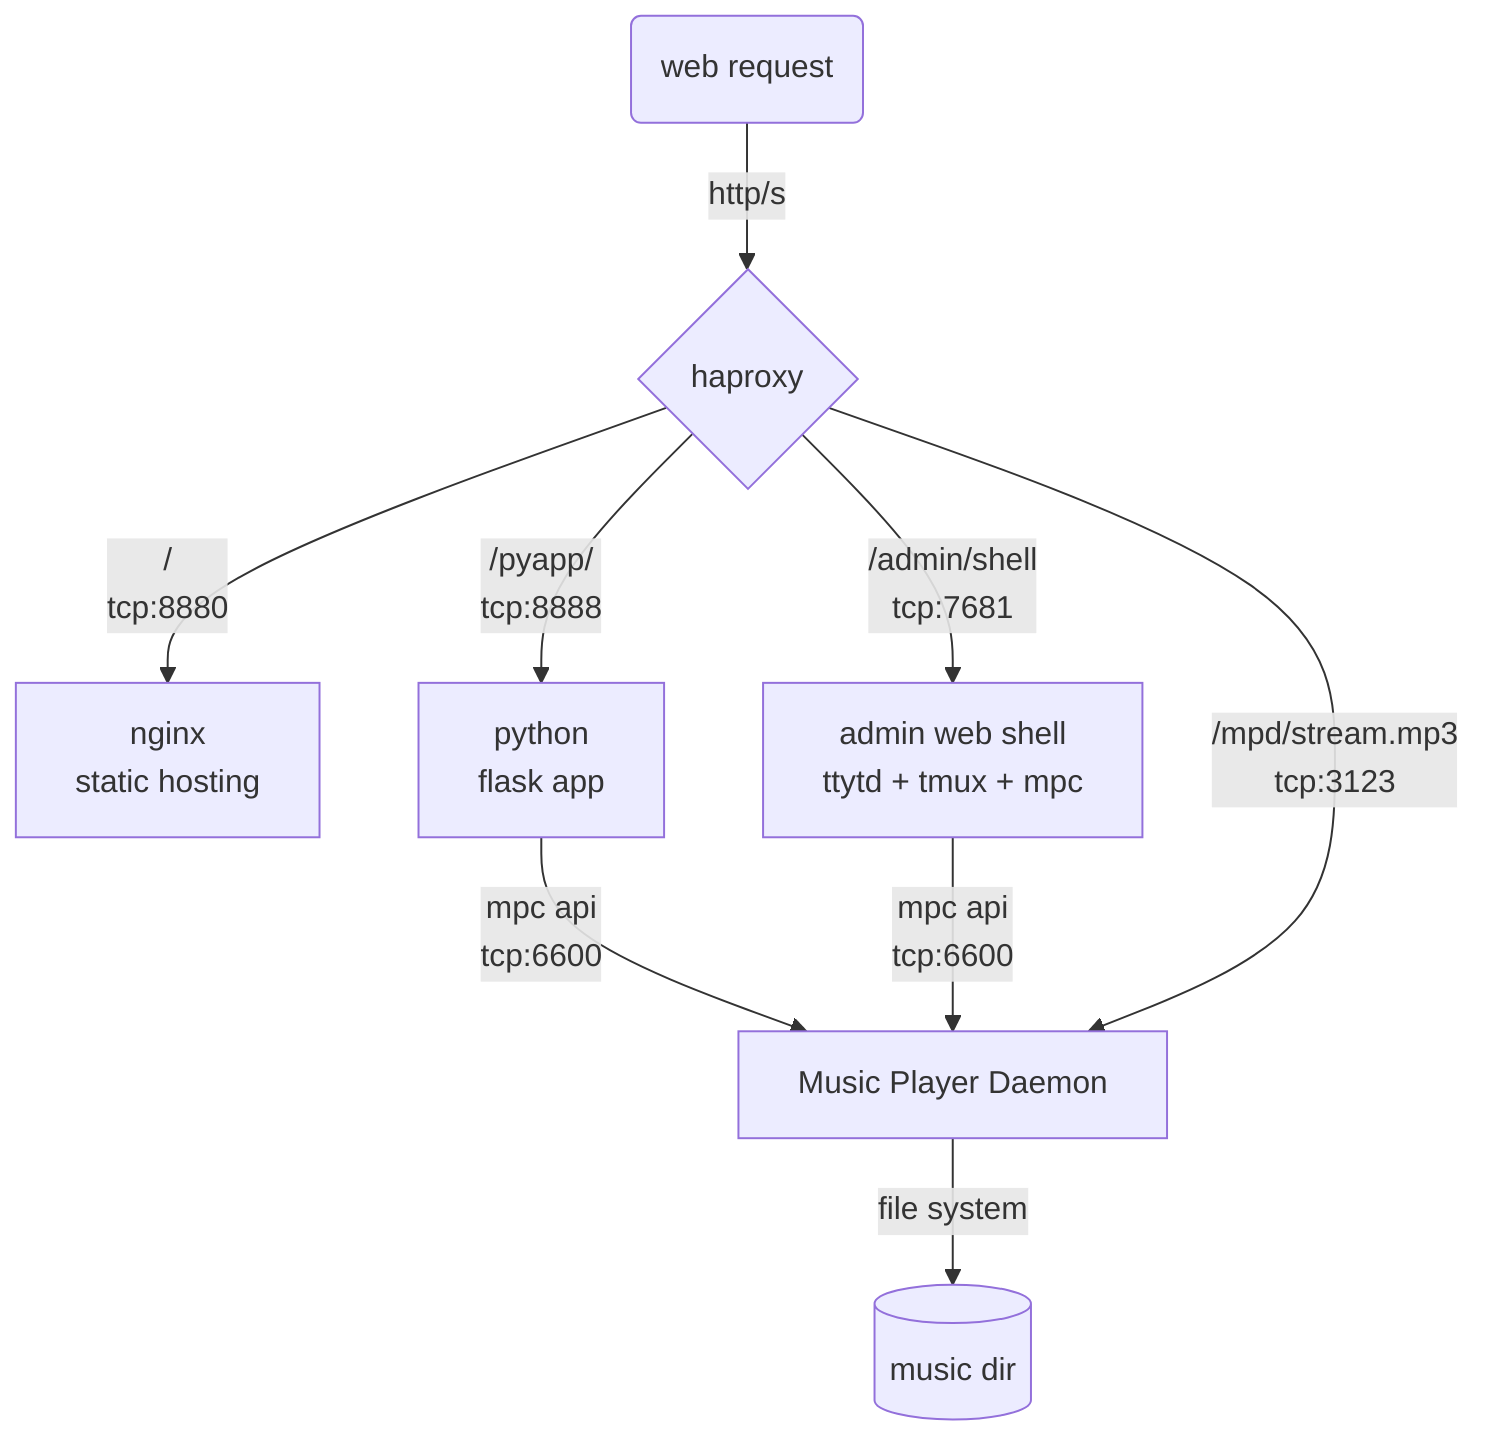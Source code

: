 graph TD
    A(web request) -->|http/s| C{haproxy}
    C -->|/<br>tcp:8880| D[nginx<br>static hosting]
    C -->|/pyapp/<br>tcp:8888| E[python<br>flask app]
    E -->|mpc api<br>tcp:6600| G
    C -->|/admin/shell<br>tcp:7681| F[admin web shell<br>ttytd + tmux + mpc]
    F -->|mpc api<br>tcp:6600| G
    C -->|/mpd/stream.mp3<br>tcp:3123| G[Music Player Daemon]
    G -->|file system|J[(music dir)]
